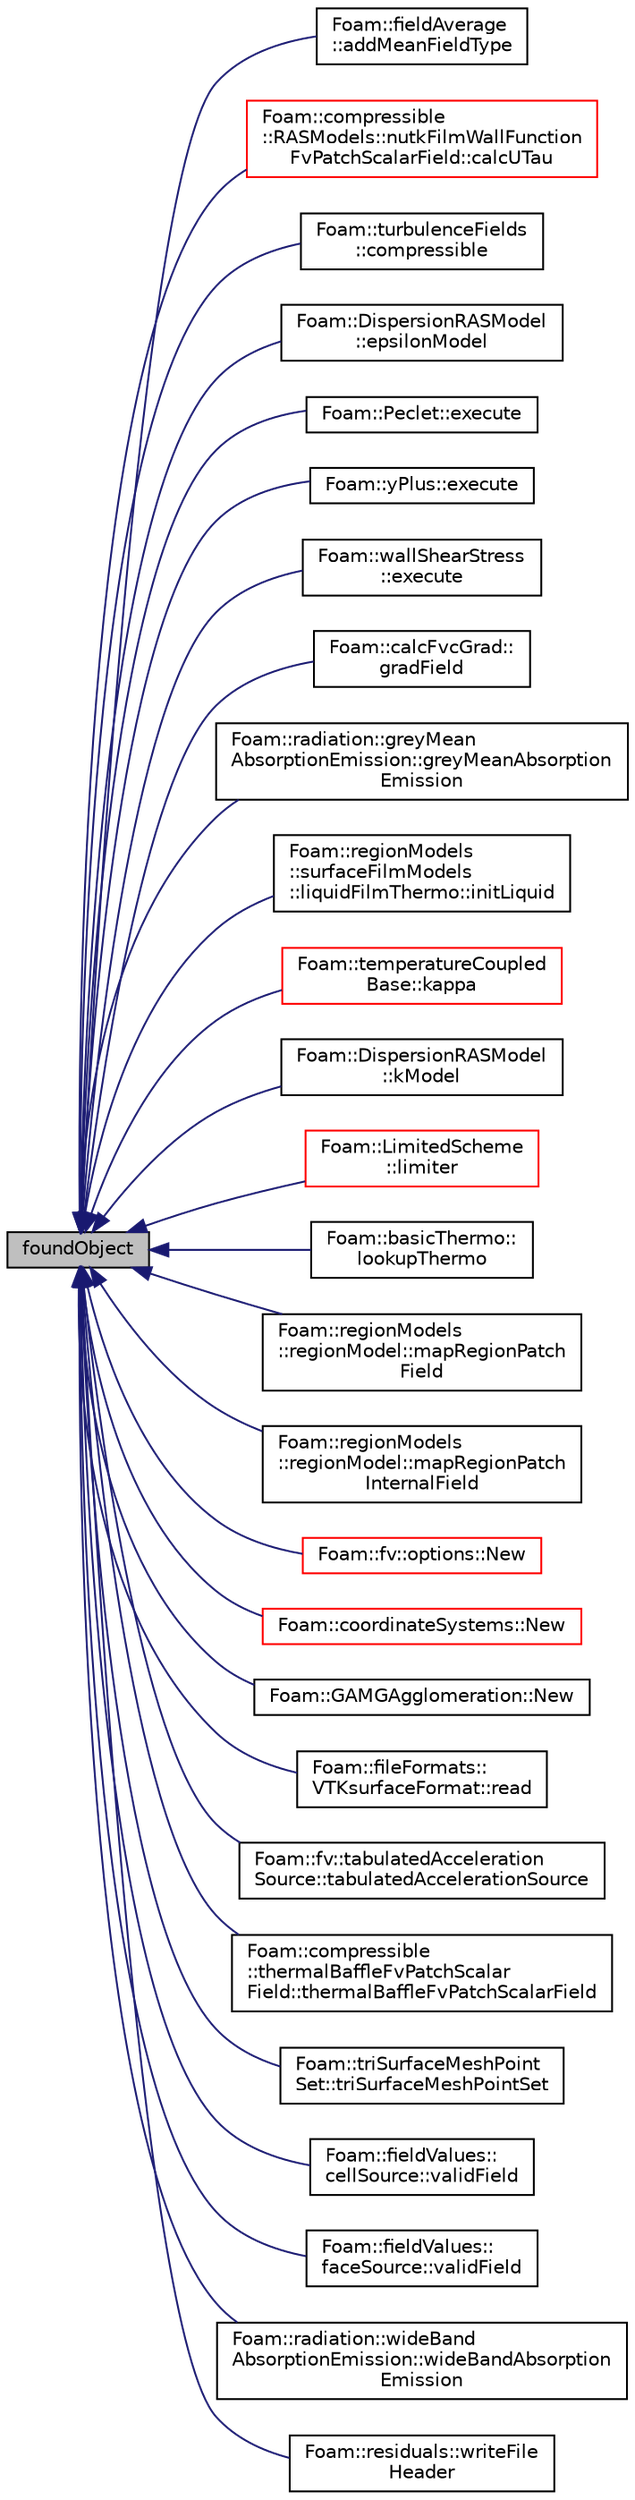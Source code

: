digraph "foundObject"
{
  bgcolor="transparent";
  edge [fontname="Helvetica",fontsize="10",labelfontname="Helvetica",labelfontsize="10"];
  node [fontname="Helvetica",fontsize="10",shape=record];
  rankdir="LR";
  Node1 [label="foundObject",height=0.2,width=0.4,color="black", fillcolor="grey75", style="filled", fontcolor="black"];
  Node1 -> Node2 [dir="back",color="midnightblue",fontsize="10",style="solid",fontname="Helvetica"];
  Node2 [label="Foam::fieldAverage\l::addMeanFieldType",height=0.2,width=0.4,color="black",URL="$a00757.html#a7db677ab6b4a94ae86c52cd30842e67e",tooltip="Add mean average field to database. "];
  Node1 -> Node3 [dir="back",color="midnightblue",fontsize="10",style="solid",fontname="Helvetica"];
  Node3 [label="Foam::compressible\l::RASModels::nutkFilmWallFunction\lFvPatchScalarField::calcUTau",height=0.2,width=0.4,color="red",URL="$a01675.html#a1531610b3f6b7efe703bfbecd07f0b66",tooltip="Calculate the friction velocity. "];
  Node1 -> Node4 [dir="back",color="midnightblue",fontsize="10",style="solid",fontname="Helvetica"];
  Node4 [label="Foam::turbulenceFields\l::compressible",height=0.2,width=0.4,color="black",URL="$a02693.html#a49c093e9be7862696c0f8e43db124300",tooltip="Return true if compressible turbulence model is identified. "];
  Node1 -> Node5 [dir="back",color="midnightblue",fontsize="10",style="solid",fontname="Helvetica"];
  Node5 [label="Foam::DispersionRASModel\l::epsilonModel",height=0.2,width=0.4,color="black",URL="$a00548.html#a566f5bfa1c607e2cd3af43281420f51b",tooltip="Return the epsilon field from the turbulence model. "];
  Node1 -> Node6 [dir="back",color="midnightblue",fontsize="10",style="solid",fontname="Helvetica"];
  Node6 [label="Foam::Peclet::execute",height=0.2,width=0.4,color="black",URL="$a01827.html#a61af3e60b94ae3e748f6fbac1e794af7",tooltip="Execute, currently does nothing. "];
  Node1 -> Node7 [dir="back",color="midnightblue",fontsize="10",style="solid",fontname="Helvetica"];
  Node7 [label="Foam::yPlus::execute",height=0.2,width=0.4,color="black",URL="$a02887.html#a61af3e60b94ae3e748f6fbac1e794af7",tooltip="Execute, currently does nothing. "];
  Node1 -> Node8 [dir="back",color="midnightblue",fontsize="10",style="solid",fontname="Helvetica"];
  Node8 [label="Foam::wallShearStress\l::execute",height=0.2,width=0.4,color="black",URL="$a02848.html#a61af3e60b94ae3e748f6fbac1e794af7",tooltip="Execute, currently does nothing. "];
  Node1 -> Node9 [dir="back",color="midnightblue",fontsize="10",style="solid",fontname="Helvetica"];
  Node9 [label="Foam::calcFvcGrad::\lgradField",height=0.2,width=0.4,color="black",URL="$a00194.html#a397d17bee4df766f50fdde65a9c78a32"];
  Node1 -> Node10 [dir="back",color="midnightblue",fontsize="10",style="solid",fontname="Helvetica"];
  Node10 [label="Foam::radiation::greyMean\lAbsorptionEmission::greyMeanAbsorption\lEmission",height=0.2,width=0.4,color="black",URL="$a00956.html#ad643de09226fcf7b5a018ccf895f8177",tooltip="Construct from components. "];
  Node1 -> Node11 [dir="back",color="midnightblue",fontsize="10",style="solid",fontname="Helvetica"];
  Node11 [label="Foam::regionModels\l::surfaceFilmModels\l::liquidFilmThermo::initLiquid",height=0.2,width=0.4,color="black",URL="$a01358.html#a5673e50c4f933c26fce60fdc3fb74323",tooltip="Initialise the liquid pointer. "];
  Node1 -> Node12 [dir="back",color="midnightblue",fontsize="10",style="solid",fontname="Helvetica"];
  Node12 [label="Foam::temperatureCoupled\lBase::kappa",height=0.2,width=0.4,color="red",URL="$a02560.html#a27f7eb60b12da7ce5742958e36252898",tooltip="Given patch temperature calculate corresponding K field. "];
  Node1 -> Node13 [dir="back",color="midnightblue",fontsize="10",style="solid",fontname="Helvetica"];
  Node13 [label="Foam::DispersionRASModel\l::kModel",height=0.2,width=0.4,color="black",URL="$a00548.html#a8ffa05013ec3efd8213da8ba436ae3aa",tooltip="Return the k field from the turbulence model. "];
  Node1 -> Node14 [dir="back",color="midnightblue",fontsize="10",style="solid",fontname="Helvetica"];
  Node14 [label="Foam::LimitedScheme\l::limiter",height=0.2,width=0.4,color="red",URL="$a01320.html#aad9e018b93b59932a398c0826c5cef86",tooltip="Return the interpolation weighting factors. "];
  Node1 -> Node15 [dir="back",color="midnightblue",fontsize="10",style="solid",fontname="Helvetica"];
  Node15 [label="Foam::basicThermo::\llookupThermo",height=0.2,width=0.4,color="black",URL="$a00124.html#a1a973e5b42d222c61500a0d68386822d"];
  Node1 -> Node16 [dir="back",color="midnightblue",fontsize="10",style="solid",fontname="Helvetica"];
  Node16 [label="Foam::regionModels\l::regionModel::mapRegionPatch\lField",height=0.2,width=0.4,color="black",URL="$a02131.html#ac0d3e6b2854bedd82b02850cf5c3b667"];
  Node1 -> Node17 [dir="back",color="midnightblue",fontsize="10",style="solid",fontname="Helvetica"];
  Node17 [label="Foam::regionModels\l::regionModel::mapRegionPatch\lInternalField",height=0.2,width=0.4,color="black",URL="$a02131.html#a58c6d8819ceb2f8c10a583090826afdb"];
  Node1 -> Node18 [dir="back",color="midnightblue",fontsize="10",style="solid",fontname="Helvetica"];
  Node18 [label="Foam::fv::options::New",height=0.2,width=0.4,color="red",URL="$a01716.html#a616ee355e53d26b92cf6a39d39f5c594",tooltip="Construct fvOptions and register to datbase if not present. "];
  Node1 -> Node19 [dir="back",color="midnightblue",fontsize="10",style="solid",fontname="Helvetica"];
  Node19 [label="Foam::coordinateSystems::New",height=0.2,width=0.4,color="red",URL="$a00406.html#ad15330a0c324ff335e8fd9692a1cd44a",tooltip="Return previously registered or read construct from \"constant\". "];
  Node1 -> Node20 [dir="back",color="midnightblue",fontsize="10",style="solid",fontname="Helvetica"];
  Node20 [label="Foam::GAMGAgglomeration::New",height=0.2,width=0.4,color="black",URL="$a00896.html#a1e05feae4dcacad069a3479dffe9f457",tooltip="Return the selected geometric agglomerator. "];
  Node1 -> Node21 [dir="back",color="midnightblue",fontsize="10",style="solid",fontname="Helvetica"];
  Node21 [label="Foam::fileFormats::\lVTKsurfaceFormat::read",height=0.2,width=0.4,color="black",URL="$a02816.html#a464ebd67acbdff0014d4dae69e3ec4be",tooltip="Read from file. "];
  Node1 -> Node22 [dir="back",color="midnightblue",fontsize="10",style="solid",fontname="Helvetica"];
  Node22 [label="Foam::fv::tabulatedAcceleration\lSource::tabulatedAccelerationSource",height=0.2,width=0.4,color="black",URL="$a02552.html#a645fcf156b6f26a78c5c782fb58bd02e",tooltip="Construct from components. "];
  Node1 -> Node23 [dir="back",color="midnightblue",fontsize="10",style="solid",fontname="Helvetica"];
  Node23 [label="Foam::compressible\l::thermalBaffleFvPatchScalar\lField::thermalBaffleFvPatchScalarField",height=0.2,width=0.4,color="black",URL="$a02579.html#ad32be9d3204fc76b9a0936bcb1df989d",tooltip="Construct from patch, internal field and dictionary. "];
  Node1 -> Node24 [dir="back",color="midnightblue",fontsize="10",style="solid",fontname="Helvetica"];
  Node24 [label="Foam::triSurfaceMeshPoint\lSet::triSurfaceMeshPointSet",height=0.2,width=0.4,color="black",URL="$a02685.html#a7946bec146a05b6d03220861af81d72a",tooltip="Construct from dictionary. "];
  Node1 -> Node25 [dir="back",color="midnightblue",fontsize="10",style="solid",fontname="Helvetica"];
  Node25 [label="Foam::fieldValues::\lcellSource::validField",height=0.2,width=0.4,color="black",URL="$a00237.html#ab7dc1ef9aec996faa557107242472553",tooltip="Return true if the field name is valid. "];
  Node1 -> Node26 [dir="back",color="midnightblue",fontsize="10",style="solid",fontname="Helvetica"];
  Node26 [label="Foam::fieldValues::\lfaceSource::validField",height=0.2,width=0.4,color="black",URL="$a00735.html#ab7dc1ef9aec996faa557107242472553",tooltip="Return true if the field name is valid. "];
  Node1 -> Node27 [dir="back",color="midnightblue",fontsize="10",style="solid",fontname="Helvetica"];
  Node27 [label="Foam::radiation::wideBand\lAbsorptionEmission::wideBandAbsorption\lEmission",height=0.2,width=0.4,color="black",URL="$a02867.html#a64c3fb1f4f105664273e5b81625862a2",tooltip="Construct from components. "];
  Node1 -> Node28 [dir="back",color="midnightblue",fontsize="10",style="solid",fontname="Helvetica"];
  Node28 [label="Foam::residuals::writeFile\lHeader",height=0.2,width=0.4,color="black",URL="$a02162.html#a8201d57ce54426f42a4dfc21faf973dd",tooltip="Output field header information. "];
}
